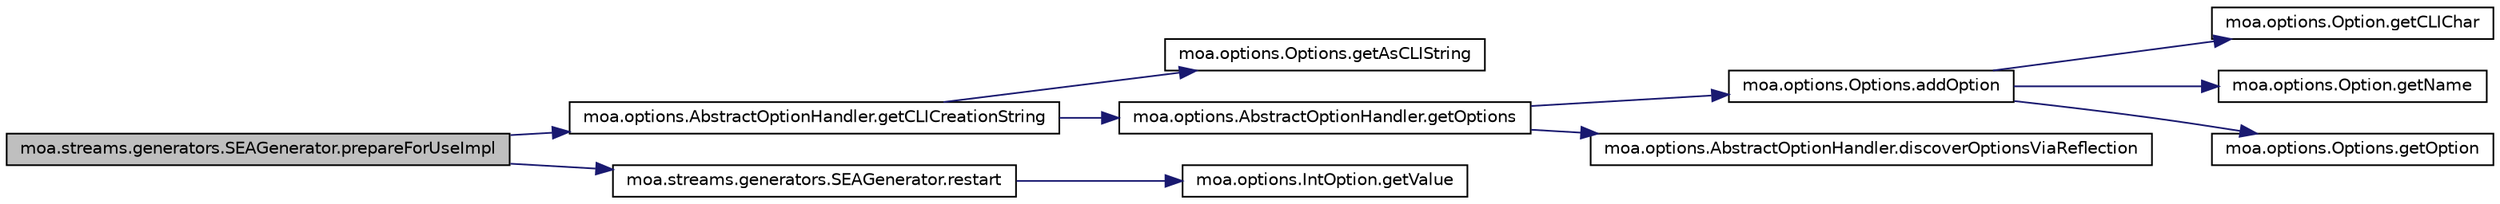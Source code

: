 digraph G
{
  edge [fontname="Helvetica",fontsize="10",labelfontname="Helvetica",labelfontsize="10"];
  node [fontname="Helvetica",fontsize="10",shape=record];
  rankdir=LR;
  Node1 [label="moa.streams.generators.SEAGenerator.prepareForUseImpl",height=0.2,width=0.4,color="black", fillcolor="grey75", style="filled" fontcolor="black"];
  Node1 -> Node2 [color="midnightblue",fontsize="10",style="solid",fontname="Helvetica"];
  Node2 [label="moa.options.AbstractOptionHandler.getCLICreationString",height=0.2,width=0.4,color="black", fillcolor="white", style="filled",URL="$classmoa_1_1options_1_1AbstractOptionHandler.html#aeaeb9c80ecb2664eff34245d98464890",tooltip="Gets the Command Line Interface text to create the object."];
  Node2 -> Node3 [color="midnightblue",fontsize="10",style="solid",fontname="Helvetica"];
  Node3 [label="moa.options.Options.getAsCLIString",height=0.2,width=0.4,color="black", fillcolor="white", style="filled",URL="$classmoa_1_1options_1_1Options.html#a2fea19f837dd10ef9ae2aed696c73f05"];
  Node2 -> Node4 [color="midnightblue",fontsize="10",style="solid",fontname="Helvetica"];
  Node4 [label="moa.options.AbstractOptionHandler.getOptions",height=0.2,width=0.4,color="black", fillcolor="white", style="filled",URL="$classmoa_1_1options_1_1AbstractOptionHandler.html#a7ba82c22a57694b00d317d345f1fa317",tooltip="Gets the options of this object."];
  Node4 -> Node5 [color="midnightblue",fontsize="10",style="solid",fontname="Helvetica"];
  Node5 [label="moa.options.Options.addOption",height=0.2,width=0.4,color="black", fillcolor="white", style="filled",URL="$classmoa_1_1options_1_1Options.html#a1886243eaecde00151eb2787c6501d6f"];
  Node5 -> Node6 [color="midnightblue",fontsize="10",style="solid",fontname="Helvetica"];
  Node6 [label="moa.options.Option.getCLIChar",height=0.2,width=0.4,color="black", fillcolor="white", style="filled",URL="$interfacemoa_1_1options_1_1Option.html#a0f2bfa3fc25dfbd92be96d007e093c3c",tooltip="Gets the Command Line Interface text of this option."];
  Node5 -> Node7 [color="midnightblue",fontsize="10",style="solid",fontname="Helvetica"];
  Node7 [label="moa.options.Option.getName",height=0.2,width=0.4,color="black", fillcolor="white", style="filled",URL="$interfacemoa_1_1options_1_1Option.html#a28d0b5eb1a547178d6d43c3d8cc89142",tooltip="Gets the name of this option."];
  Node5 -> Node8 [color="midnightblue",fontsize="10",style="solid",fontname="Helvetica"];
  Node8 [label="moa.options.Options.getOption",height=0.2,width=0.4,color="black", fillcolor="white", style="filled",URL="$classmoa_1_1options_1_1Options.html#ad2061f549ed2eb9bb7bc5bbb3ab17019"];
  Node4 -> Node9 [color="midnightblue",fontsize="10",style="solid",fontname="Helvetica"];
  Node9 [label="moa.options.AbstractOptionHandler.discoverOptionsViaReflection",height=0.2,width=0.4,color="black", fillcolor="white", style="filled",URL="$classmoa_1_1options_1_1AbstractOptionHandler.html#ae53b13b76bc49c8deea73e6d3847e540",tooltip="Gets the options of this class via reflection."];
  Node1 -> Node10 [color="midnightblue",fontsize="10",style="solid",fontname="Helvetica"];
  Node10 [label="moa.streams.generators.SEAGenerator.restart",height=0.2,width=0.4,color="black", fillcolor="white", style="filled",URL="$classmoa_1_1streams_1_1generators_1_1SEAGenerator.html#aeed9ad6c5b9d290184f457a8b73b2375",tooltip="Restarts this stream."];
  Node10 -> Node11 [color="midnightblue",fontsize="10",style="solid",fontname="Helvetica"];
  Node11 [label="moa.options.IntOption.getValue",height=0.2,width=0.4,color="black", fillcolor="white", style="filled",URL="$classmoa_1_1options_1_1IntOption.html#affae8787274b44ab7616d46b8d6c831a"];
}

